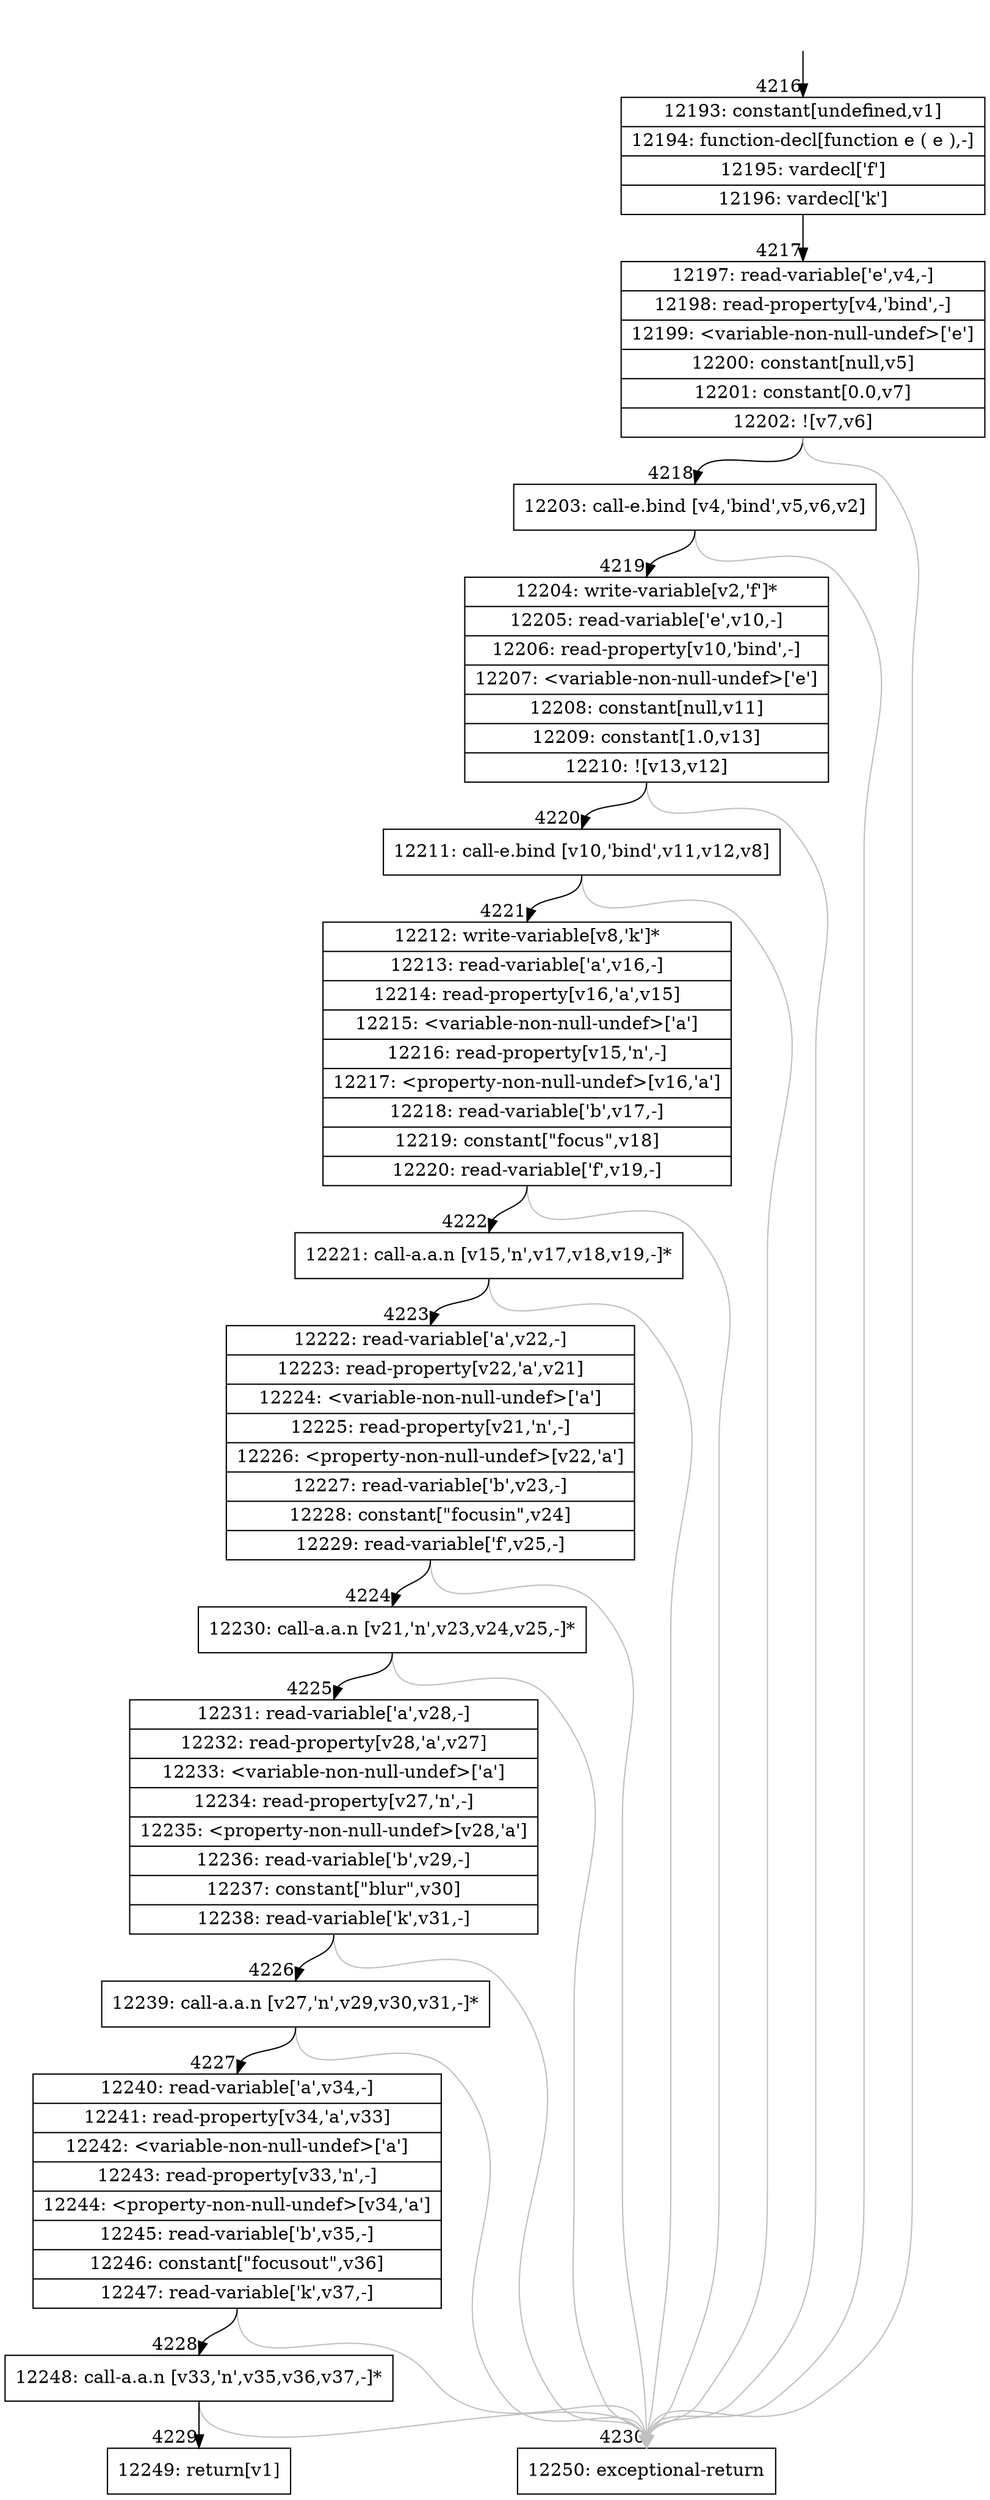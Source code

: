digraph {
rankdir="TD"
BB_entry353[shape=none,label=""];
BB_entry353 -> BB4216 [tailport=s, headport=n, headlabel="    4216"]
BB4216 [shape=record label="{12193: constant[undefined,v1]|12194: function-decl[function e ( e ),-]|12195: vardecl['f']|12196: vardecl['k']}" ] 
BB4216 -> BB4217 [tailport=s, headport=n, headlabel="      4217"]
BB4217 [shape=record label="{12197: read-variable['e',v4,-]|12198: read-property[v4,'bind',-]|12199: \<variable-non-null-undef\>['e']|12200: constant[null,v5]|12201: constant[0.0,v7]|12202: ![v7,v6]}" ] 
BB4217 -> BB4218 [tailport=s, headport=n, headlabel="      4218"]
BB4217 -> BB4230 [tailport=s, headport=n, color=gray, headlabel="      4230"]
BB4218 [shape=record label="{12203: call-e.bind [v4,'bind',v5,v6,v2]}" ] 
BB4218 -> BB4219 [tailport=s, headport=n, headlabel="      4219"]
BB4218 -> BB4230 [tailport=s, headport=n, color=gray]
BB4219 [shape=record label="{12204: write-variable[v2,'f']*|12205: read-variable['e',v10,-]|12206: read-property[v10,'bind',-]|12207: \<variable-non-null-undef\>['e']|12208: constant[null,v11]|12209: constant[1.0,v13]|12210: ![v13,v12]}" ] 
BB4219 -> BB4220 [tailport=s, headport=n, headlabel="      4220"]
BB4219 -> BB4230 [tailport=s, headport=n, color=gray]
BB4220 [shape=record label="{12211: call-e.bind [v10,'bind',v11,v12,v8]}" ] 
BB4220 -> BB4221 [tailport=s, headport=n, headlabel="      4221"]
BB4220 -> BB4230 [tailport=s, headport=n, color=gray]
BB4221 [shape=record label="{12212: write-variable[v8,'k']*|12213: read-variable['a',v16,-]|12214: read-property[v16,'a',v15]|12215: \<variable-non-null-undef\>['a']|12216: read-property[v15,'n',-]|12217: \<property-non-null-undef\>[v16,'a']|12218: read-variable['b',v17,-]|12219: constant[\"focus\",v18]|12220: read-variable['f',v19,-]}" ] 
BB4221 -> BB4222 [tailport=s, headport=n, headlabel="      4222"]
BB4221 -> BB4230 [tailport=s, headport=n, color=gray]
BB4222 [shape=record label="{12221: call-a.a.n [v15,'n',v17,v18,v19,-]*}" ] 
BB4222 -> BB4223 [tailport=s, headport=n, headlabel="      4223"]
BB4222 -> BB4230 [tailport=s, headport=n, color=gray]
BB4223 [shape=record label="{12222: read-variable['a',v22,-]|12223: read-property[v22,'a',v21]|12224: \<variable-non-null-undef\>['a']|12225: read-property[v21,'n',-]|12226: \<property-non-null-undef\>[v22,'a']|12227: read-variable['b',v23,-]|12228: constant[\"focusin\",v24]|12229: read-variable['f',v25,-]}" ] 
BB4223 -> BB4224 [tailport=s, headport=n, headlabel="      4224"]
BB4223 -> BB4230 [tailport=s, headport=n, color=gray]
BB4224 [shape=record label="{12230: call-a.a.n [v21,'n',v23,v24,v25,-]*}" ] 
BB4224 -> BB4225 [tailport=s, headport=n, headlabel="      4225"]
BB4224 -> BB4230 [tailport=s, headport=n, color=gray]
BB4225 [shape=record label="{12231: read-variable['a',v28,-]|12232: read-property[v28,'a',v27]|12233: \<variable-non-null-undef\>['a']|12234: read-property[v27,'n',-]|12235: \<property-non-null-undef\>[v28,'a']|12236: read-variable['b',v29,-]|12237: constant[\"blur\",v30]|12238: read-variable['k',v31,-]}" ] 
BB4225 -> BB4226 [tailport=s, headport=n, headlabel="      4226"]
BB4225 -> BB4230 [tailport=s, headport=n, color=gray]
BB4226 [shape=record label="{12239: call-a.a.n [v27,'n',v29,v30,v31,-]*}" ] 
BB4226 -> BB4227 [tailport=s, headport=n, headlabel="      4227"]
BB4226 -> BB4230 [tailport=s, headport=n, color=gray]
BB4227 [shape=record label="{12240: read-variable['a',v34,-]|12241: read-property[v34,'a',v33]|12242: \<variable-non-null-undef\>['a']|12243: read-property[v33,'n',-]|12244: \<property-non-null-undef\>[v34,'a']|12245: read-variable['b',v35,-]|12246: constant[\"focusout\",v36]|12247: read-variable['k',v37,-]}" ] 
BB4227 -> BB4228 [tailport=s, headport=n, headlabel="      4228"]
BB4227 -> BB4230 [tailport=s, headport=n, color=gray]
BB4228 [shape=record label="{12248: call-a.a.n [v33,'n',v35,v36,v37,-]*}" ] 
BB4228 -> BB4229 [tailport=s, headport=n, headlabel="      4229"]
BB4228 -> BB4230 [tailport=s, headport=n, color=gray]
BB4229 [shape=record label="{12249: return[v1]}" ] 
BB4230 [shape=record label="{12250: exceptional-return}" ] 
}
